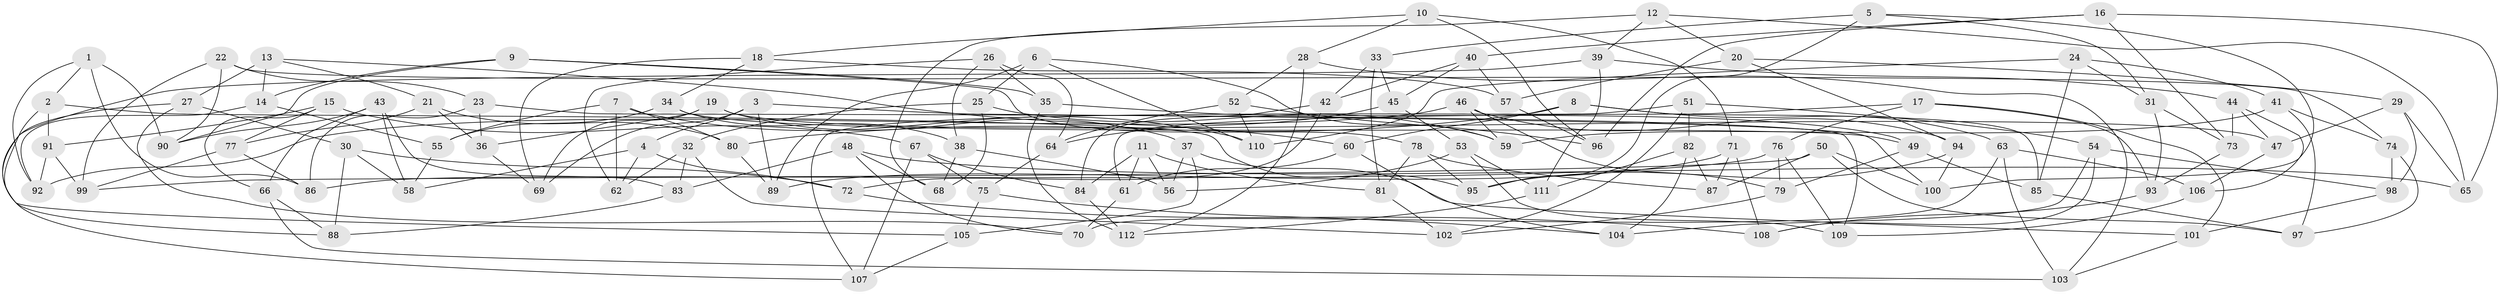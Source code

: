 // Generated by graph-tools (version 1.1) at 2025/26/03/09/25 03:26:56]
// undirected, 112 vertices, 224 edges
graph export_dot {
graph [start="1"]
  node [color=gray90,style=filled];
  1;
  2;
  3;
  4;
  5;
  6;
  7;
  8;
  9;
  10;
  11;
  12;
  13;
  14;
  15;
  16;
  17;
  18;
  19;
  20;
  21;
  22;
  23;
  24;
  25;
  26;
  27;
  28;
  29;
  30;
  31;
  32;
  33;
  34;
  35;
  36;
  37;
  38;
  39;
  40;
  41;
  42;
  43;
  44;
  45;
  46;
  47;
  48;
  49;
  50;
  51;
  52;
  53;
  54;
  55;
  56;
  57;
  58;
  59;
  60;
  61;
  62;
  63;
  64;
  65;
  66;
  67;
  68;
  69;
  70;
  71;
  72;
  73;
  74;
  75;
  76;
  77;
  78;
  79;
  80;
  81;
  82;
  83;
  84;
  85;
  86;
  87;
  88;
  89;
  90;
  91;
  92;
  93;
  94;
  95;
  96;
  97;
  98;
  99;
  100;
  101;
  102;
  103;
  104;
  105;
  106;
  107;
  108;
  109;
  110;
  111;
  112;
  1 -- 90;
  1 -- 2;
  1 -- 86;
  1 -- 92;
  2 -- 95;
  2 -- 105;
  2 -- 91;
  3 -- 89;
  3 -- 4;
  3 -- 100;
  3 -- 69;
  4 -- 72;
  4 -- 58;
  4 -- 62;
  5 -- 31;
  5 -- 95;
  5 -- 100;
  5 -- 33;
  6 -- 89;
  6 -- 59;
  6 -- 25;
  6 -- 110;
  7 -- 55;
  7 -- 110;
  7 -- 80;
  7 -- 62;
  8 -- 85;
  8 -- 60;
  8 -- 80;
  8 -- 63;
  9 -- 14;
  9 -- 78;
  9 -- 90;
  9 -- 35;
  10 -- 18;
  10 -- 96;
  10 -- 71;
  10 -- 28;
  11 -- 56;
  11 -- 61;
  11 -- 84;
  11 -- 81;
  12 -- 20;
  12 -- 65;
  12 -- 68;
  12 -- 39;
  13 -- 14;
  13 -- 21;
  13 -- 27;
  13 -- 60;
  14 -- 55;
  14 -- 92;
  15 -- 91;
  15 -- 67;
  15 -- 77;
  15 -- 66;
  16 -- 96;
  16 -- 40;
  16 -- 65;
  16 -- 73;
  17 -- 76;
  17 -- 101;
  17 -- 61;
  17 -- 93;
  18 -- 69;
  18 -- 57;
  18 -- 34;
  19 -- 69;
  19 -- 36;
  19 -- 47;
  19 -- 37;
  20 -- 57;
  20 -- 94;
  20 -- 29;
  21 -- 80;
  21 -- 77;
  21 -- 36;
  22 -- 74;
  22 -- 90;
  22 -- 99;
  22 -- 23;
  23 -- 86;
  23 -- 109;
  23 -- 36;
  24 -- 31;
  24 -- 110;
  24 -- 41;
  24 -- 85;
  25 -- 59;
  25 -- 32;
  25 -- 68;
  26 -- 62;
  26 -- 64;
  26 -- 35;
  26 -- 38;
  27 -- 30;
  27 -- 70;
  27 -- 107;
  28 -- 103;
  28 -- 52;
  28 -- 112;
  29 -- 98;
  29 -- 47;
  29 -- 65;
  30 -- 88;
  30 -- 58;
  30 -- 72;
  31 -- 73;
  31 -- 93;
  32 -- 102;
  32 -- 83;
  32 -- 62;
  33 -- 81;
  33 -- 42;
  33 -- 45;
  34 -- 49;
  34 -- 38;
  34 -- 55;
  35 -- 49;
  35 -- 112;
  36 -- 69;
  37 -- 101;
  37 -- 56;
  37 -- 105;
  38 -- 68;
  38 -- 56;
  39 -- 44;
  39 -- 111;
  39 -- 88;
  40 -- 45;
  40 -- 57;
  40 -- 42;
  41 -- 59;
  41 -- 74;
  41 -- 97;
  42 -- 84;
  42 -- 72;
  43 -- 66;
  43 -- 90;
  43 -- 58;
  43 -- 83;
  44 -- 106;
  44 -- 47;
  44 -- 73;
  45 -- 64;
  45 -- 53;
  46 -- 92;
  46 -- 79;
  46 -- 94;
  46 -- 59;
  47 -- 106;
  48 -- 65;
  48 -- 70;
  48 -- 83;
  48 -- 68;
  49 -- 79;
  49 -- 85;
  50 -- 87;
  50 -- 97;
  50 -- 99;
  50 -- 100;
  51 -- 82;
  51 -- 102;
  51 -- 54;
  51 -- 107;
  52 -- 96;
  52 -- 110;
  52 -- 64;
  53 -- 111;
  53 -- 56;
  53 -- 109;
  54 -- 98;
  54 -- 108;
  54 -- 104;
  55 -- 58;
  57 -- 96;
  60 -- 61;
  60 -- 104;
  61 -- 70;
  63 -- 103;
  63 -- 106;
  63 -- 70;
  64 -- 75;
  66 -- 88;
  66 -- 103;
  67 -- 107;
  67 -- 75;
  67 -- 84;
  71 -- 89;
  71 -- 108;
  71 -- 87;
  72 -- 108;
  73 -- 93;
  74 -- 97;
  74 -- 98;
  75 -- 104;
  75 -- 105;
  76 -- 79;
  76 -- 109;
  76 -- 86;
  77 -- 99;
  77 -- 86;
  78 -- 87;
  78 -- 95;
  78 -- 81;
  79 -- 102;
  80 -- 89;
  81 -- 102;
  82 -- 104;
  82 -- 87;
  82 -- 111;
  83 -- 88;
  84 -- 112;
  85 -- 97;
  91 -- 92;
  91 -- 99;
  93 -- 108;
  94 -- 100;
  94 -- 95;
  98 -- 101;
  101 -- 103;
  105 -- 107;
  106 -- 109;
  111 -- 112;
}
